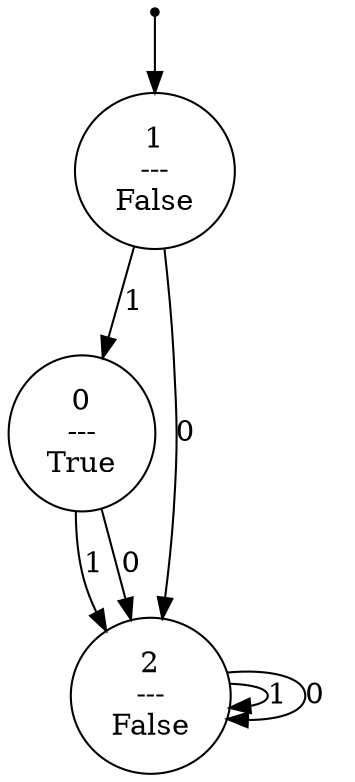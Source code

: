 digraph G {
0 [label="", shape=point];
0 -> 2;
1 [label="0\n---\nTrue"];
1 -> 3  [label=1];
1 -> 3  [label=0];
2 [label="1\n---\nFalse"];
2 -> 1  [label=1];
2 -> 3  [label=0];
3 [label="2\n---\nFalse"];
3 -> 3  [label=1];
3 -> 3  [label=0];
}
